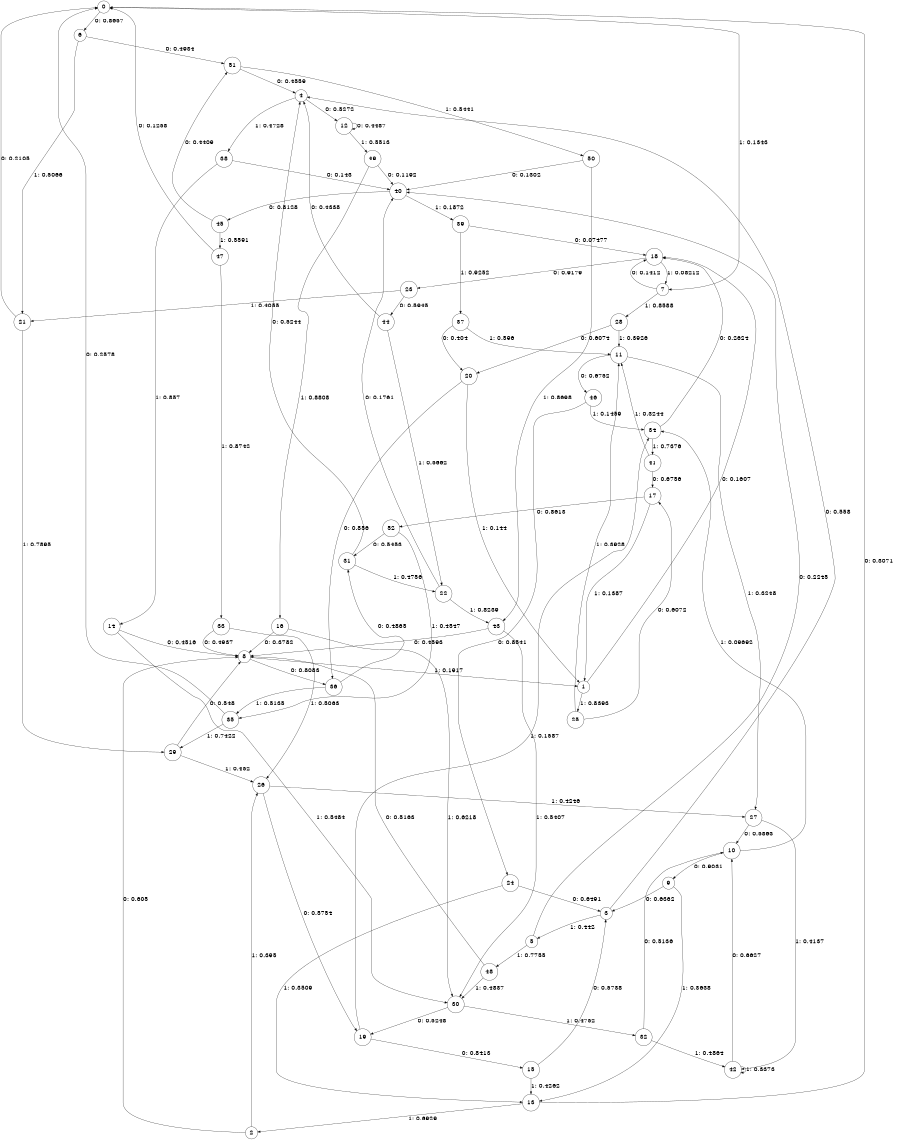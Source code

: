 digraph "ch10concat_phase3_L8" {
size = "6,8.5";
ratio = "fill";
node [shape = circle];
node [fontsize = 24];
edge [fontsize = 24];
0 -> 6 [label = "0: 0.8657   "];
0 -> 7 [label = "1: 0.1343   "];
1 -> 18 [label = "0: 0.1607   "];
1 -> 25 [label = "1: 0.8393   "];
2 -> 8 [label = "0: 0.605    "];
2 -> 26 [label = "1: 0.395    "];
3 -> 4 [label = "0: 0.558    "];
3 -> 5 [label = "1: 0.442    "];
4 -> 12 [label = "0: 0.5272   "];
4 -> 38 [label = "1: 0.4728   "];
5 -> 40 [label = "0: 0.2245   "];
5 -> 48 [label = "1: 0.7755   "];
6 -> 51 [label = "0: 0.4934   "];
6 -> 21 [label = "1: 0.5066   "];
7 -> 18 [label = "0: 0.1412   "];
7 -> 28 [label = "1: 0.8588   "];
8 -> 36 [label = "0: 0.8083   "];
8 -> 1 [label = "1: 0.1917   "];
9 -> 3 [label = "0: 0.6362   "];
9 -> 13 [label = "1: 0.3638   "];
10 -> 9 [label = "0: 0.9031   "];
10 -> 34 [label = "1: 0.09692  "];
11 -> 46 [label = "0: 0.6752   "];
11 -> 27 [label = "1: 0.3248   "];
12 -> 12 [label = "0: 0.4487   "];
12 -> 49 [label = "1: 0.5513   "];
13 -> 0 [label = "0: 0.3071   "];
13 -> 2 [label = "1: 0.6929   "];
14 -> 8 [label = "0: 0.4516   "];
14 -> 30 [label = "1: 0.5484   "];
15 -> 3 [label = "0: 0.5738   "];
15 -> 13 [label = "1: 0.4262   "];
16 -> 8 [label = "0: 0.3782   "];
16 -> 30 [label = "1: 0.6218   "];
17 -> 52 [label = "0: 0.8613   "];
17 -> 1 [label = "1: 0.1387   "];
18 -> 23 [label = "0: 0.9179   "];
18 -> 7 [label = "1: 0.08212  "];
19 -> 15 [label = "0: 0.8413   "];
19 -> 34 [label = "1: 0.1587   "];
20 -> 36 [label = "0: 0.856    "];
20 -> 1 [label = "1: 0.144    "];
21 -> 0 [label = "0: 0.2105   "];
21 -> 29 [label = "1: 0.7895   "];
22 -> 40 [label = "0: 0.1761   "];
22 -> 43 [label = "1: 0.8239   "];
23 -> 44 [label = "0: 0.5945   "];
23 -> 21 [label = "1: 0.4055   "];
24 -> 3 [label = "0: 0.6491   "];
24 -> 13 [label = "1: 0.3509   "];
25 -> 17 [label = "0: 0.6072   "];
25 -> 11 [label = "1: 0.3928   "];
26 -> 19 [label = "0: 0.5754   "];
26 -> 27 [label = "1: 0.4246   "];
27 -> 10 [label = "0: 0.5863   "];
27 -> 42 [label = "1: 0.4137   "];
28 -> 20 [label = "0: 0.6074   "];
28 -> 11 [label = "1: 0.3926   "];
29 -> 8 [label = "0: 0.548    "];
29 -> 26 [label = "1: 0.452    "];
30 -> 19 [label = "0: 0.5248   "];
30 -> 32 [label = "1: 0.4752   "];
31 -> 4 [label = "0: 0.5244   "];
31 -> 22 [label = "1: 0.4756   "];
32 -> 10 [label = "0: 0.5136   "];
32 -> 42 [label = "1: 0.4864   "];
33 -> 8 [label = "0: 0.4937   "];
33 -> 26 [label = "1: 0.5063   "];
34 -> 18 [label = "0: 0.2624   "];
34 -> 41 [label = "1: 0.7376   "];
35 -> 0 [label = "0: 0.2578   "];
35 -> 29 [label = "1: 0.7422   "];
36 -> 31 [label = "0: 0.4865   "];
36 -> 35 [label = "1: 0.5135   "];
37 -> 20 [label = "0: 0.404    "];
37 -> 11 [label = "1: 0.596    "];
38 -> 40 [label = "0: 0.143    "];
38 -> 14 [label = "1: 0.857    "];
39 -> 18 [label = "0: 0.07477  "];
39 -> 37 [label = "1: 0.9252   "];
40 -> 45 [label = "0: 0.8128   "];
40 -> 39 [label = "1: 0.1872   "];
41 -> 17 [label = "0: 0.6756   "];
41 -> 11 [label = "1: 0.3244   "];
42 -> 10 [label = "0: 0.6627   "];
42 -> 42 [label = "1: 0.3373   "];
43 -> 8 [label = "0: 0.4593   "];
43 -> 30 [label = "1: 0.5407   "];
44 -> 4 [label = "0: 0.4338   "];
44 -> 22 [label = "1: 0.5662   "];
45 -> 51 [label = "0: 0.4409   "];
45 -> 47 [label = "1: 0.5591   "];
46 -> 24 [label = "0: 0.8541   "];
46 -> 34 [label = "1: 0.1459   "];
47 -> 0 [label = "0: 0.1258   "];
47 -> 33 [label = "1: 0.8742   "];
48 -> 8 [label = "0: 0.5163   "];
48 -> 30 [label = "1: 0.4837   "];
49 -> 40 [label = "0: 0.1192   "];
49 -> 16 [label = "1: 0.8808   "];
50 -> 40 [label = "0: 0.1302   "];
50 -> 43 [label = "1: 0.8698   "];
51 -> 4 [label = "0: 0.4559   "];
51 -> 50 [label = "1: 0.5441   "];
52 -> 31 [label = "0: 0.5453   "];
52 -> 35 [label = "1: 0.4547   "];
}